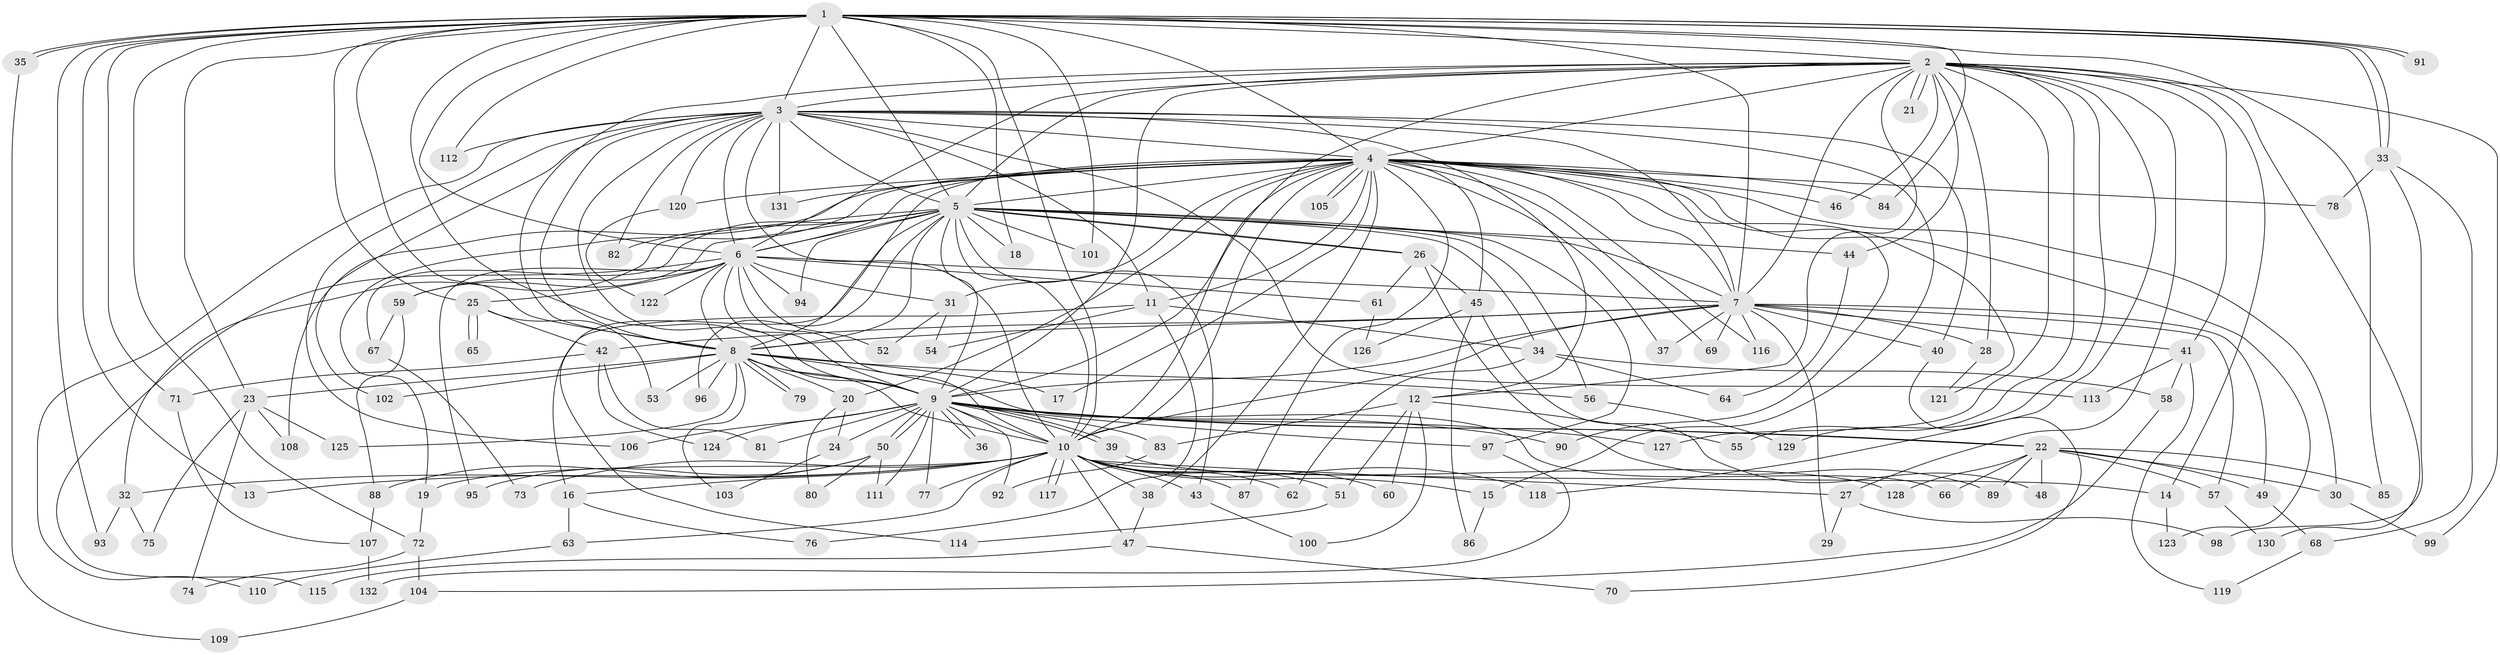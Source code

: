// coarse degree distribution, {43: 0.010638297872340425, 17: 0.010638297872340425, 16: 0.010638297872340425, 19: 0.010638297872340425, 14: 0.010638297872340425, 12: 0.010638297872340425, 21: 0.010638297872340425, 6: 0.02127659574468085, 8: 0.02127659574468085, 2: 0.5106382978723404, 3: 0.20212765957446807, 4: 0.05319148936170213, 1: 0.06382978723404255, 5: 0.05319148936170213}
// Generated by graph-tools (version 1.1) at 2025/49/03/04/25 22:49:48]
// undirected, 132 vertices, 289 edges
graph export_dot {
  node [color=gray90,style=filled];
  1;
  2;
  3;
  4;
  5;
  6;
  7;
  8;
  9;
  10;
  11;
  12;
  13;
  14;
  15;
  16;
  17;
  18;
  19;
  20;
  21;
  22;
  23;
  24;
  25;
  26;
  27;
  28;
  29;
  30;
  31;
  32;
  33;
  34;
  35;
  36;
  37;
  38;
  39;
  40;
  41;
  42;
  43;
  44;
  45;
  46;
  47;
  48;
  49;
  50;
  51;
  52;
  53;
  54;
  55;
  56;
  57;
  58;
  59;
  60;
  61;
  62;
  63;
  64;
  65;
  66;
  67;
  68;
  69;
  70;
  71;
  72;
  73;
  74;
  75;
  76;
  77;
  78;
  79;
  80;
  81;
  82;
  83;
  84;
  85;
  86;
  87;
  88;
  89;
  90;
  91;
  92;
  93;
  94;
  95;
  96;
  97;
  98;
  99;
  100;
  101;
  102;
  103;
  104;
  105;
  106;
  107;
  108;
  109;
  110;
  111;
  112;
  113;
  114;
  115;
  116;
  117;
  118;
  119;
  120;
  121;
  122;
  123;
  124;
  125;
  126;
  127;
  128;
  129;
  130;
  131;
  132;
  1 -- 2;
  1 -- 3;
  1 -- 4;
  1 -- 5;
  1 -- 6;
  1 -- 7;
  1 -- 8;
  1 -- 9;
  1 -- 10;
  1 -- 13;
  1 -- 18;
  1 -- 23;
  1 -- 25;
  1 -- 33;
  1 -- 33;
  1 -- 35;
  1 -- 35;
  1 -- 71;
  1 -- 72;
  1 -- 84;
  1 -- 85;
  1 -- 91;
  1 -- 91;
  1 -- 93;
  1 -- 101;
  1 -- 112;
  2 -- 3;
  2 -- 4;
  2 -- 5;
  2 -- 6;
  2 -- 7;
  2 -- 8;
  2 -- 9;
  2 -- 10;
  2 -- 12;
  2 -- 14;
  2 -- 21;
  2 -- 21;
  2 -- 27;
  2 -- 28;
  2 -- 41;
  2 -- 44;
  2 -- 46;
  2 -- 55;
  2 -- 99;
  2 -- 118;
  2 -- 127;
  2 -- 129;
  2 -- 130;
  3 -- 4;
  3 -- 5;
  3 -- 6;
  3 -- 7;
  3 -- 8;
  3 -- 9;
  3 -- 10;
  3 -- 11;
  3 -- 12;
  3 -- 15;
  3 -- 40;
  3 -- 82;
  3 -- 102;
  3 -- 106;
  3 -- 110;
  3 -- 112;
  3 -- 113;
  3 -- 120;
  3 -- 131;
  4 -- 5;
  4 -- 6;
  4 -- 7;
  4 -- 8;
  4 -- 9;
  4 -- 10;
  4 -- 11;
  4 -- 17;
  4 -- 19;
  4 -- 20;
  4 -- 30;
  4 -- 31;
  4 -- 37;
  4 -- 38;
  4 -- 45;
  4 -- 46;
  4 -- 69;
  4 -- 78;
  4 -- 84;
  4 -- 87;
  4 -- 90;
  4 -- 105;
  4 -- 105;
  4 -- 108;
  4 -- 116;
  4 -- 120;
  4 -- 121;
  4 -- 123;
  4 -- 131;
  5 -- 6;
  5 -- 7;
  5 -- 8;
  5 -- 9;
  5 -- 10;
  5 -- 18;
  5 -- 26;
  5 -- 26;
  5 -- 32;
  5 -- 34;
  5 -- 43;
  5 -- 44;
  5 -- 56;
  5 -- 59;
  5 -- 67;
  5 -- 82;
  5 -- 94;
  5 -- 96;
  5 -- 97;
  5 -- 101;
  5 -- 114;
  6 -- 7;
  6 -- 8;
  6 -- 9;
  6 -- 10;
  6 -- 25;
  6 -- 31;
  6 -- 52;
  6 -- 59;
  6 -- 61;
  6 -- 94;
  6 -- 95;
  6 -- 115;
  6 -- 122;
  7 -- 8;
  7 -- 9;
  7 -- 10;
  7 -- 28;
  7 -- 29;
  7 -- 37;
  7 -- 40;
  7 -- 41;
  7 -- 42;
  7 -- 49;
  7 -- 57;
  7 -- 69;
  7 -- 116;
  8 -- 9;
  8 -- 10;
  8 -- 17;
  8 -- 20;
  8 -- 23;
  8 -- 53;
  8 -- 56;
  8 -- 66;
  8 -- 79;
  8 -- 79;
  8 -- 96;
  8 -- 102;
  8 -- 103;
  8 -- 125;
  9 -- 10;
  9 -- 22;
  9 -- 22;
  9 -- 24;
  9 -- 36;
  9 -- 36;
  9 -- 39;
  9 -- 39;
  9 -- 50;
  9 -- 50;
  9 -- 77;
  9 -- 81;
  9 -- 83;
  9 -- 90;
  9 -- 92;
  9 -- 97;
  9 -- 106;
  9 -- 111;
  9 -- 124;
  9 -- 127;
  10 -- 13;
  10 -- 14;
  10 -- 15;
  10 -- 16;
  10 -- 19;
  10 -- 27;
  10 -- 32;
  10 -- 38;
  10 -- 43;
  10 -- 47;
  10 -- 51;
  10 -- 60;
  10 -- 62;
  10 -- 63;
  10 -- 73;
  10 -- 77;
  10 -- 87;
  10 -- 117;
  10 -- 117;
  10 -- 118;
  11 -- 16;
  11 -- 34;
  11 -- 54;
  11 -- 76;
  12 -- 51;
  12 -- 55;
  12 -- 60;
  12 -- 83;
  12 -- 100;
  14 -- 123;
  15 -- 86;
  16 -- 63;
  16 -- 76;
  19 -- 72;
  20 -- 24;
  20 -- 80;
  22 -- 30;
  22 -- 48;
  22 -- 49;
  22 -- 57;
  22 -- 66;
  22 -- 85;
  22 -- 89;
  22 -- 128;
  23 -- 74;
  23 -- 75;
  23 -- 108;
  23 -- 125;
  24 -- 103;
  25 -- 42;
  25 -- 53;
  25 -- 65;
  25 -- 65;
  26 -- 45;
  26 -- 61;
  26 -- 89;
  27 -- 29;
  27 -- 98;
  28 -- 121;
  30 -- 99;
  31 -- 52;
  31 -- 54;
  32 -- 75;
  32 -- 93;
  33 -- 68;
  33 -- 78;
  33 -- 98;
  34 -- 58;
  34 -- 62;
  34 -- 64;
  35 -- 109;
  38 -- 47;
  39 -- 128;
  40 -- 70;
  41 -- 58;
  41 -- 113;
  41 -- 119;
  42 -- 71;
  42 -- 81;
  42 -- 124;
  43 -- 100;
  44 -- 64;
  45 -- 48;
  45 -- 86;
  45 -- 126;
  47 -- 70;
  47 -- 115;
  49 -- 68;
  50 -- 80;
  50 -- 88;
  50 -- 95;
  50 -- 111;
  51 -- 114;
  56 -- 129;
  57 -- 130;
  58 -- 104;
  59 -- 67;
  59 -- 88;
  61 -- 126;
  63 -- 110;
  67 -- 73;
  68 -- 119;
  71 -- 107;
  72 -- 74;
  72 -- 104;
  83 -- 92;
  88 -- 107;
  97 -- 132;
  104 -- 109;
  107 -- 132;
  120 -- 122;
}
